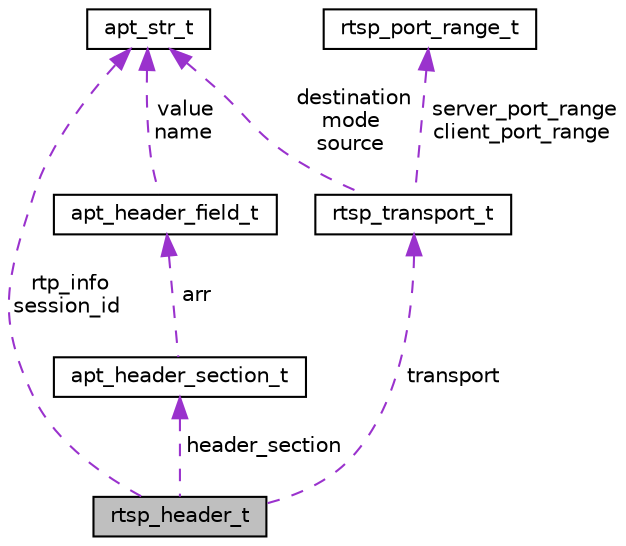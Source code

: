digraph "rtsp_header_t"
{
  edge [fontname="Helvetica",fontsize="10",labelfontname="Helvetica",labelfontsize="10"];
  node [fontname="Helvetica",fontsize="10",shape=record];
  Node1 [label="rtsp_header_t",height=0.2,width=0.4,color="black", fillcolor="grey75", style="filled", fontcolor="black"];
  Node2 -> Node1 [dir="back",color="darkorchid3",fontsize="10",style="dashed",label=" rtp_info\nsession_id" ,fontname="Helvetica"];
  Node2 [label="apt_str_t",height=0.2,width=0.4,color="black", fillcolor="white", style="filled",URL="$structapt__str__t.html"];
  Node3 -> Node1 [dir="back",color="darkorchid3",fontsize="10",style="dashed",label=" header_section" ,fontname="Helvetica"];
  Node3 [label="apt_header_section_t",height=0.2,width=0.4,color="black", fillcolor="white", style="filled",URL="$structapt__header__section__t.html"];
  Node4 -> Node3 [dir="back",color="darkorchid3",fontsize="10",style="dashed",label=" arr" ,fontname="Helvetica"];
  Node4 [label="apt_header_field_t",height=0.2,width=0.4,color="black", fillcolor="white", style="filled",URL="$structapt__header__field__t.html"];
  Node2 -> Node4 [dir="back",color="darkorchid3",fontsize="10",style="dashed",label=" value\nname" ,fontname="Helvetica"];
  Node5 -> Node1 [dir="back",color="darkorchid3",fontsize="10",style="dashed",label=" transport" ,fontname="Helvetica"];
  Node5 [label="rtsp_transport_t",height=0.2,width=0.4,color="black", fillcolor="white", style="filled",URL="$structrtsp__transport__t.html"];
  Node6 -> Node5 [dir="back",color="darkorchid3",fontsize="10",style="dashed",label=" server_port_range\nclient_port_range" ,fontname="Helvetica"];
  Node6 [label="rtsp_port_range_t",height=0.2,width=0.4,color="black", fillcolor="white", style="filled",URL="$structrtsp__port__range__t.html"];
  Node2 -> Node5 [dir="back",color="darkorchid3",fontsize="10",style="dashed",label=" destination\nmode\nsource" ,fontname="Helvetica"];
}

